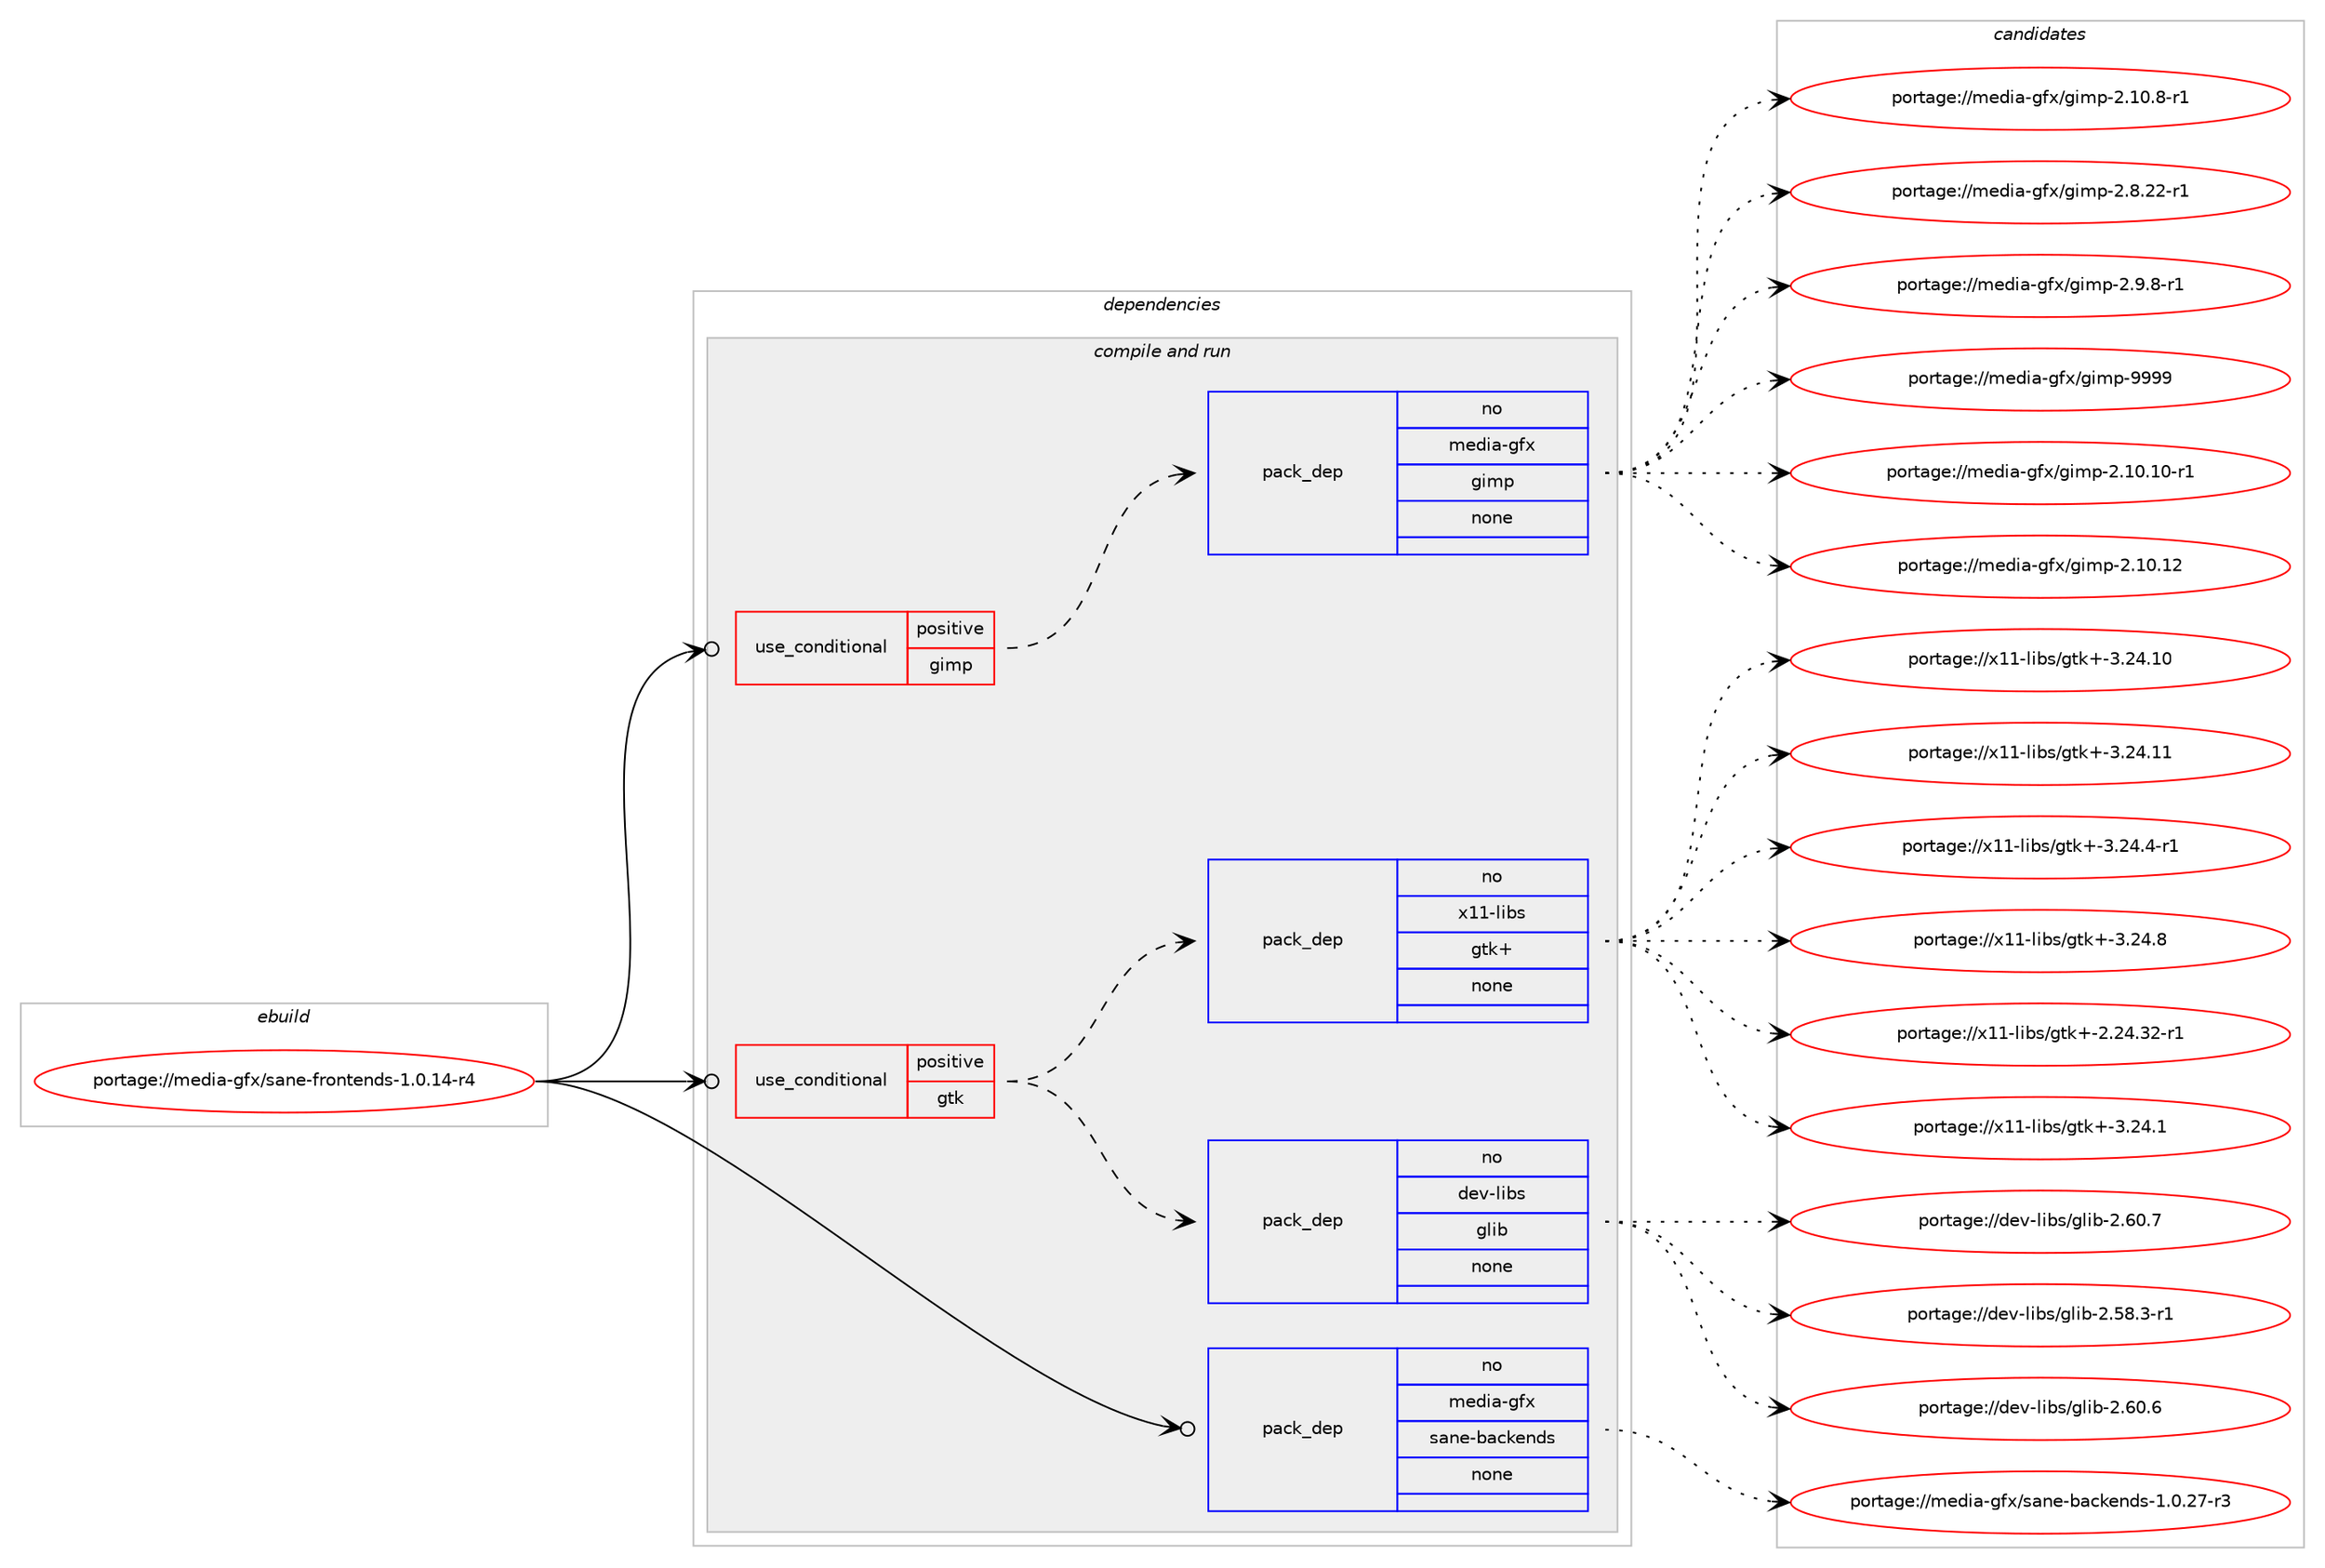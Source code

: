 digraph prolog {

# *************
# Graph options
# *************

newrank=true;
concentrate=true;
compound=true;
graph [rankdir=LR,fontname=Helvetica,fontsize=10,ranksep=1.5];#, ranksep=2.5, nodesep=0.2];
edge  [arrowhead=vee];
node  [fontname=Helvetica,fontsize=10];

# **********
# The ebuild
# **********

subgraph cluster_leftcol {
color=gray;
rank=same;
label=<<i>ebuild</i>>;
id [label="portage://media-gfx/sane-frontends-1.0.14-r4", color=red, width=4, href="../media-gfx/sane-frontends-1.0.14-r4.svg"];
}

# ****************
# The dependencies
# ****************

subgraph cluster_midcol {
color=gray;
label=<<i>dependencies</i>>;
subgraph cluster_compile {
fillcolor="#eeeeee";
style=filled;
label=<<i>compile</i>>;
}
subgraph cluster_compileandrun {
fillcolor="#eeeeee";
style=filled;
label=<<i>compile and run</i>>;
subgraph cond79070 {
dependency316553 [label=<<TABLE BORDER="0" CELLBORDER="1" CELLSPACING="0" CELLPADDING="4"><TR><TD ROWSPAN="3" CELLPADDING="10">use_conditional</TD></TR><TR><TD>positive</TD></TR><TR><TD>gimp</TD></TR></TABLE>>, shape=none, color=red];
subgraph pack232381 {
dependency316554 [label=<<TABLE BORDER="0" CELLBORDER="1" CELLSPACING="0" CELLPADDING="4" WIDTH="220"><TR><TD ROWSPAN="6" CELLPADDING="30">pack_dep</TD></TR><TR><TD WIDTH="110">no</TD></TR><TR><TD>media-gfx</TD></TR><TR><TD>gimp</TD></TR><TR><TD>none</TD></TR><TR><TD></TD></TR></TABLE>>, shape=none, color=blue];
}
dependency316553:e -> dependency316554:w [weight=20,style="dashed",arrowhead="vee"];
}
id:e -> dependency316553:w [weight=20,style="solid",arrowhead="odotvee"];
subgraph cond79071 {
dependency316555 [label=<<TABLE BORDER="0" CELLBORDER="1" CELLSPACING="0" CELLPADDING="4"><TR><TD ROWSPAN="3" CELLPADDING="10">use_conditional</TD></TR><TR><TD>positive</TD></TR><TR><TD>gtk</TD></TR></TABLE>>, shape=none, color=red];
subgraph pack232382 {
dependency316556 [label=<<TABLE BORDER="0" CELLBORDER="1" CELLSPACING="0" CELLPADDING="4" WIDTH="220"><TR><TD ROWSPAN="6" CELLPADDING="30">pack_dep</TD></TR><TR><TD WIDTH="110">no</TD></TR><TR><TD>dev-libs</TD></TR><TR><TD>glib</TD></TR><TR><TD>none</TD></TR><TR><TD></TD></TR></TABLE>>, shape=none, color=blue];
}
dependency316555:e -> dependency316556:w [weight=20,style="dashed",arrowhead="vee"];
subgraph pack232383 {
dependency316557 [label=<<TABLE BORDER="0" CELLBORDER="1" CELLSPACING="0" CELLPADDING="4" WIDTH="220"><TR><TD ROWSPAN="6" CELLPADDING="30">pack_dep</TD></TR><TR><TD WIDTH="110">no</TD></TR><TR><TD>x11-libs</TD></TR><TR><TD>gtk+</TD></TR><TR><TD>none</TD></TR><TR><TD></TD></TR></TABLE>>, shape=none, color=blue];
}
dependency316555:e -> dependency316557:w [weight=20,style="dashed",arrowhead="vee"];
}
id:e -> dependency316555:w [weight=20,style="solid",arrowhead="odotvee"];
subgraph pack232384 {
dependency316558 [label=<<TABLE BORDER="0" CELLBORDER="1" CELLSPACING="0" CELLPADDING="4" WIDTH="220"><TR><TD ROWSPAN="6" CELLPADDING="30">pack_dep</TD></TR><TR><TD WIDTH="110">no</TD></TR><TR><TD>media-gfx</TD></TR><TR><TD>sane-backends</TD></TR><TR><TD>none</TD></TR><TR><TD></TD></TR></TABLE>>, shape=none, color=blue];
}
id:e -> dependency316558:w [weight=20,style="solid",arrowhead="odotvee"];
}
subgraph cluster_run {
fillcolor="#eeeeee";
style=filled;
label=<<i>run</i>>;
}
}

# **************
# The candidates
# **************

subgraph cluster_choices {
rank=same;
color=gray;
label=<<i>candidates</i>>;

subgraph choice232381 {
color=black;
nodesep=1;
choiceportage10910110010597451031021204710310510911245504649484649484511449 [label="portage://media-gfx/gimp-2.10.10-r1", color=red, width=4,href="../media-gfx/gimp-2.10.10-r1.svg"];
choiceportage1091011001059745103102120471031051091124550464948464950 [label="portage://media-gfx/gimp-2.10.12", color=red, width=4,href="../media-gfx/gimp-2.10.12.svg"];
choiceportage109101100105974510310212047103105109112455046494846564511449 [label="portage://media-gfx/gimp-2.10.8-r1", color=red, width=4,href="../media-gfx/gimp-2.10.8-r1.svg"];
choiceportage109101100105974510310212047103105109112455046564650504511449 [label="portage://media-gfx/gimp-2.8.22-r1", color=red, width=4,href="../media-gfx/gimp-2.8.22-r1.svg"];
choiceportage1091011001059745103102120471031051091124550465746564511449 [label="portage://media-gfx/gimp-2.9.8-r1", color=red, width=4,href="../media-gfx/gimp-2.9.8-r1.svg"];
choiceportage1091011001059745103102120471031051091124557575757 [label="portage://media-gfx/gimp-9999", color=red, width=4,href="../media-gfx/gimp-9999.svg"];
dependency316554:e -> choiceportage10910110010597451031021204710310510911245504649484649484511449:w [style=dotted,weight="100"];
dependency316554:e -> choiceportage1091011001059745103102120471031051091124550464948464950:w [style=dotted,weight="100"];
dependency316554:e -> choiceportage109101100105974510310212047103105109112455046494846564511449:w [style=dotted,weight="100"];
dependency316554:e -> choiceportage109101100105974510310212047103105109112455046564650504511449:w [style=dotted,weight="100"];
dependency316554:e -> choiceportage1091011001059745103102120471031051091124550465746564511449:w [style=dotted,weight="100"];
dependency316554:e -> choiceportage1091011001059745103102120471031051091124557575757:w [style=dotted,weight="100"];
}
subgraph choice232382 {
color=black;
nodesep=1;
choiceportage10010111845108105981154710310810598455046535646514511449 [label="portage://dev-libs/glib-2.58.3-r1", color=red, width=4,href="../dev-libs/glib-2.58.3-r1.svg"];
choiceportage1001011184510810598115471031081059845504654484654 [label="portage://dev-libs/glib-2.60.6", color=red, width=4,href="../dev-libs/glib-2.60.6.svg"];
choiceportage1001011184510810598115471031081059845504654484655 [label="portage://dev-libs/glib-2.60.7", color=red, width=4,href="../dev-libs/glib-2.60.7.svg"];
dependency316556:e -> choiceportage10010111845108105981154710310810598455046535646514511449:w [style=dotted,weight="100"];
dependency316556:e -> choiceportage1001011184510810598115471031081059845504654484654:w [style=dotted,weight="100"];
dependency316556:e -> choiceportage1001011184510810598115471031081059845504654484655:w [style=dotted,weight="100"];
}
subgraph choice232383 {
color=black;
nodesep=1;
choiceportage12049494510810598115471031161074345504650524651504511449 [label="portage://x11-libs/gtk+-2.24.32-r1", color=red, width=4,href="../x11-libs/gtk+-2.24.32-r1.svg"];
choiceportage12049494510810598115471031161074345514650524649 [label="portage://x11-libs/gtk+-3.24.1", color=red, width=4,href="../x11-libs/gtk+-3.24.1.svg"];
choiceportage1204949451081059811547103116107434551465052464948 [label="portage://x11-libs/gtk+-3.24.10", color=red, width=4,href="../x11-libs/gtk+-3.24.10.svg"];
choiceportage1204949451081059811547103116107434551465052464949 [label="portage://x11-libs/gtk+-3.24.11", color=red, width=4,href="../x11-libs/gtk+-3.24.11.svg"];
choiceportage120494945108105981154710311610743455146505246524511449 [label="portage://x11-libs/gtk+-3.24.4-r1", color=red, width=4,href="../x11-libs/gtk+-3.24.4-r1.svg"];
choiceportage12049494510810598115471031161074345514650524656 [label="portage://x11-libs/gtk+-3.24.8", color=red, width=4,href="../x11-libs/gtk+-3.24.8.svg"];
dependency316557:e -> choiceportage12049494510810598115471031161074345504650524651504511449:w [style=dotted,weight="100"];
dependency316557:e -> choiceportage12049494510810598115471031161074345514650524649:w [style=dotted,weight="100"];
dependency316557:e -> choiceportage1204949451081059811547103116107434551465052464948:w [style=dotted,weight="100"];
dependency316557:e -> choiceportage1204949451081059811547103116107434551465052464949:w [style=dotted,weight="100"];
dependency316557:e -> choiceportage120494945108105981154710311610743455146505246524511449:w [style=dotted,weight="100"];
dependency316557:e -> choiceportage12049494510810598115471031161074345514650524656:w [style=dotted,weight="100"];
}
subgraph choice232384 {
color=black;
nodesep=1;
choiceportage1091011001059745103102120471159711010145989799107101110100115454946484650554511451 [label="portage://media-gfx/sane-backends-1.0.27-r3", color=red, width=4,href="../media-gfx/sane-backends-1.0.27-r3.svg"];
dependency316558:e -> choiceportage1091011001059745103102120471159711010145989799107101110100115454946484650554511451:w [style=dotted,weight="100"];
}
}

}
